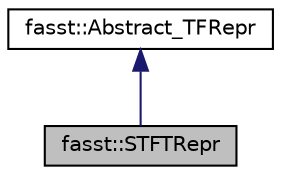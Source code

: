 digraph "fasst::STFTRepr"
{
  edge [fontname="Helvetica",fontsize="10",labelfontname="Helvetica",labelfontsize="10"];
  node [fontname="Helvetica",fontsize="10",shape=record];
  Node0 [label="fasst::STFTRepr",height=0.2,width=0.4,color="black", fillcolor="grey75", style="filled", fontcolor="black"];
  Node1 -> Node0 [dir="back",color="midnightblue",fontsize="10",style="solid",fontname="Helvetica"];
  Node1 [label="fasst::Abstract_TFRepr",height=0.2,width=0.4,color="black", fillcolor="white", style="filled",URL="$classfasst_1_1Abstract__TFRepr.html"];
}

